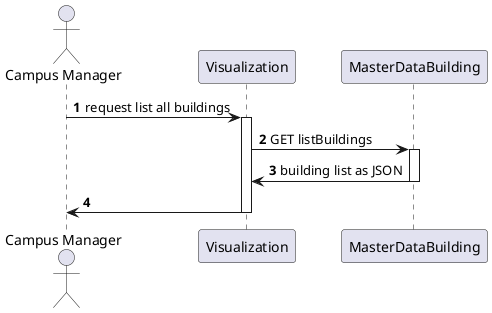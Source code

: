 @startuml SequenceDiagramLevel2
'https://plantuml.com/sequence-diagram

autonumber
actor "Campus Manager" as CM
participant Visualization
participant MasterDataBuilding

CM -> Visualization : request list all buildings
activate Visualization

Visualization -> MasterDataBuilding : GET listBuildings
activate MasterDataBuilding

MasterDataBuilding -> Visualization : building list as JSON
deactivate MasterDataBuilding

Visualization -> CM
deactivate Visualization


@enduml